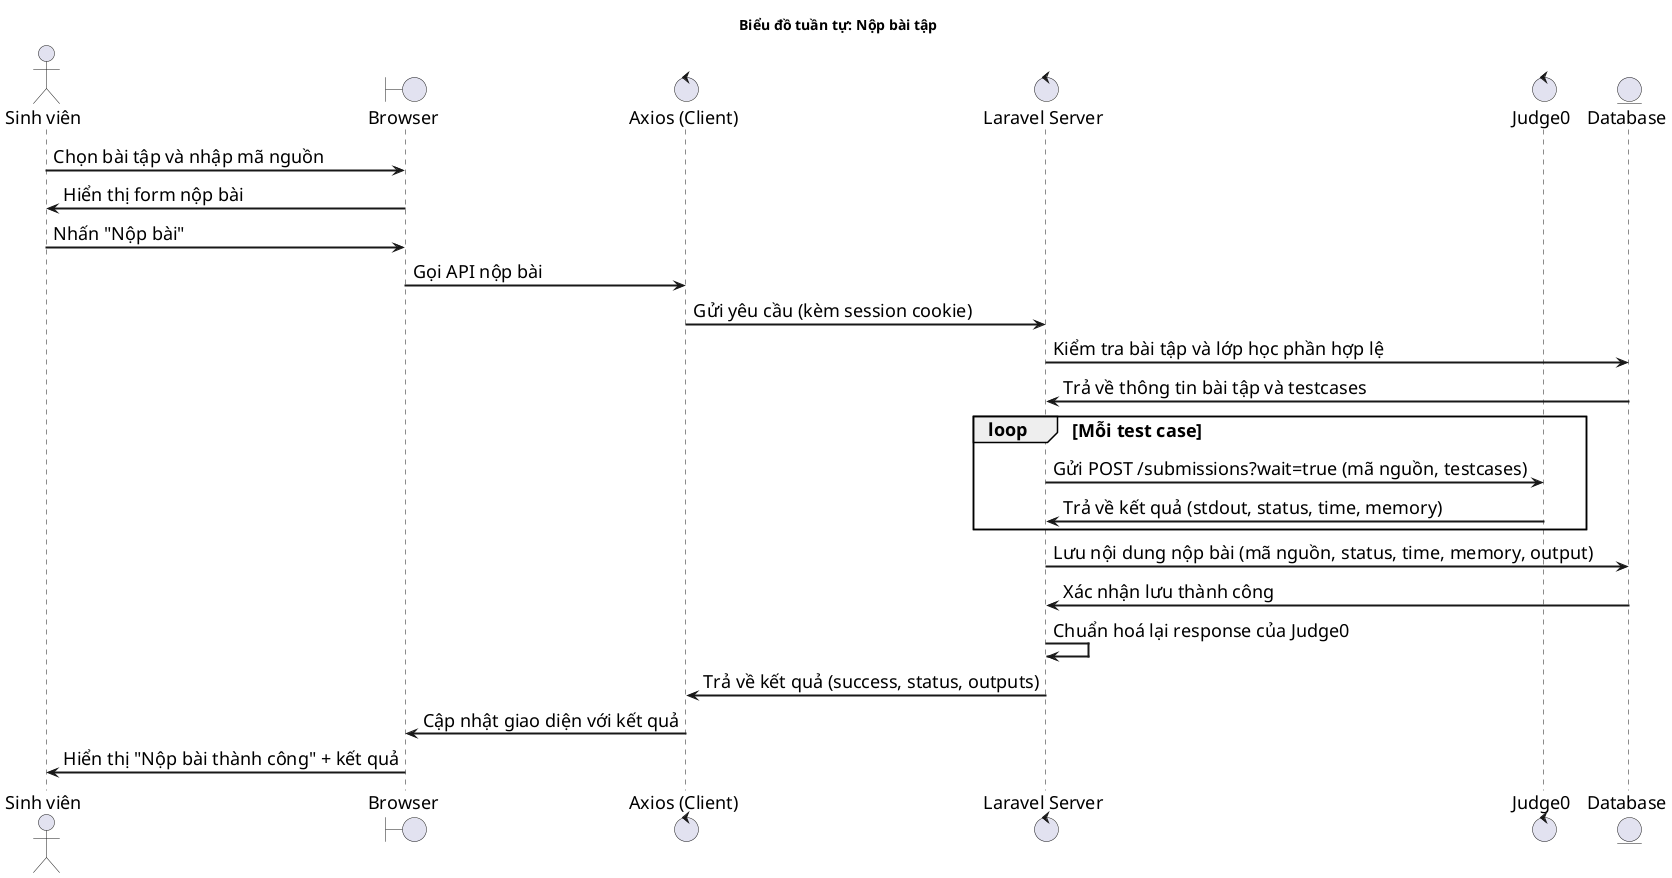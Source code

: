 @startuml

' Tùy chỉnh giao diện
skinparam defaultFontSize 18
skinparam classBorderThickness 2
skinparam arrowThickness 2
skinparam classFontSize 18
skinparam noteFontSize 16

' Thành phần
actor "Sinh viên" as Student
boundary "Browser" as Browser
control "Axios (Client)" as Axios
control "Laravel Server" as Laravel
control "Judge0" as Judge0
entity "Database" as Database

' Luồng tuần tự
' Bước 1: Sinh viên vào giao diện nộp bài
Student -> Browser: Chọn bài tập và nhập mã nguồn
Browser -> Student: Hiển thị form nộp bài

' Bước 2: Sinh viên gửi bài
Student -> Browser: Nhấn "Nộp bài"
Browser -> Axios: Gọi API nộp bài
Axios -> Laravel: Gửi yêu cầu (kèm session cookie)

' Bước 3: Backend xử lý và gửi tới Judge0
Laravel -> Database: Kiểm tra bài tập và lớp học phần hợp lệ
Database -> Laravel: Trả về thông tin bài tập và testcases
loop Mỗi test case
  Laravel -> Judge0: Gửi POST /submissions?wait=true (mã nguồn, testcases)
  Judge0 -> Laravel: Trả về kết quả (stdout, status, time, memory)
end
' Bước 4: Lưu submission và trả kết quả
Laravel -> Database: Lưu nội dung nộp bài (mã nguồn, status, time, memory, output)
Database -> Laravel: Xác nhận lưu thành công
Laravel -> Laravel: Chuẩn hoá lại response của Judge0
Laravel -> Axios: Trả về kết quả (success, status, outputs)
Axios -> Browser: Cập nhật giao diện với kết quả
Browser -> Student: Hiển thị "Nộp bài thành công" + kết quả

' Tiêu đề
title Biểu đồ tuần tự: Nộp bài tập

@enduml